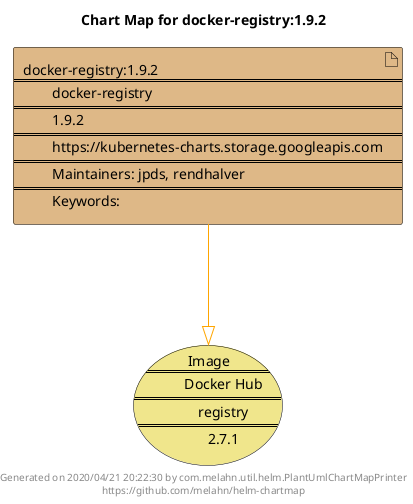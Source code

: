 @startuml
skinparam linetype ortho
skinparam backgroundColor white
skinparam usecaseBorderColor black
skinparam usecaseArrowColor LightSlateGray
skinparam artifactBorderColor black
skinparam artifactArrowColor LightSlateGray

title Chart Map for docker-registry:1.9.2

'There is one referenced Helm Chart
artifact "docker-registry:1.9.2\n====\n\tdocker-registry\n====\n\t1.9.2\n====\n\thttps://kubernetes-charts.storage.googleapis.com\n====\n\tMaintainers: jpds, rendhalver\n====\n\tKeywords: " as docker_registry_1_9_2 #BurlyWood

'There is one referenced Docker Image
usecase "Image\n====\n\tDocker Hub\n====\n\tregistry\n====\n\t2.7.1" as registry_2_7_1 #Khaki

'Chart Dependencies
docker_registry_1_9_2--[#orange]-|>registry_2_7_1

center footer Generated on 2020/04/21 20:22:30 by com.melahn.util.helm.PlantUmlChartMapPrinter\nhttps://github.com/melahn/helm-chartmap
@enduml
